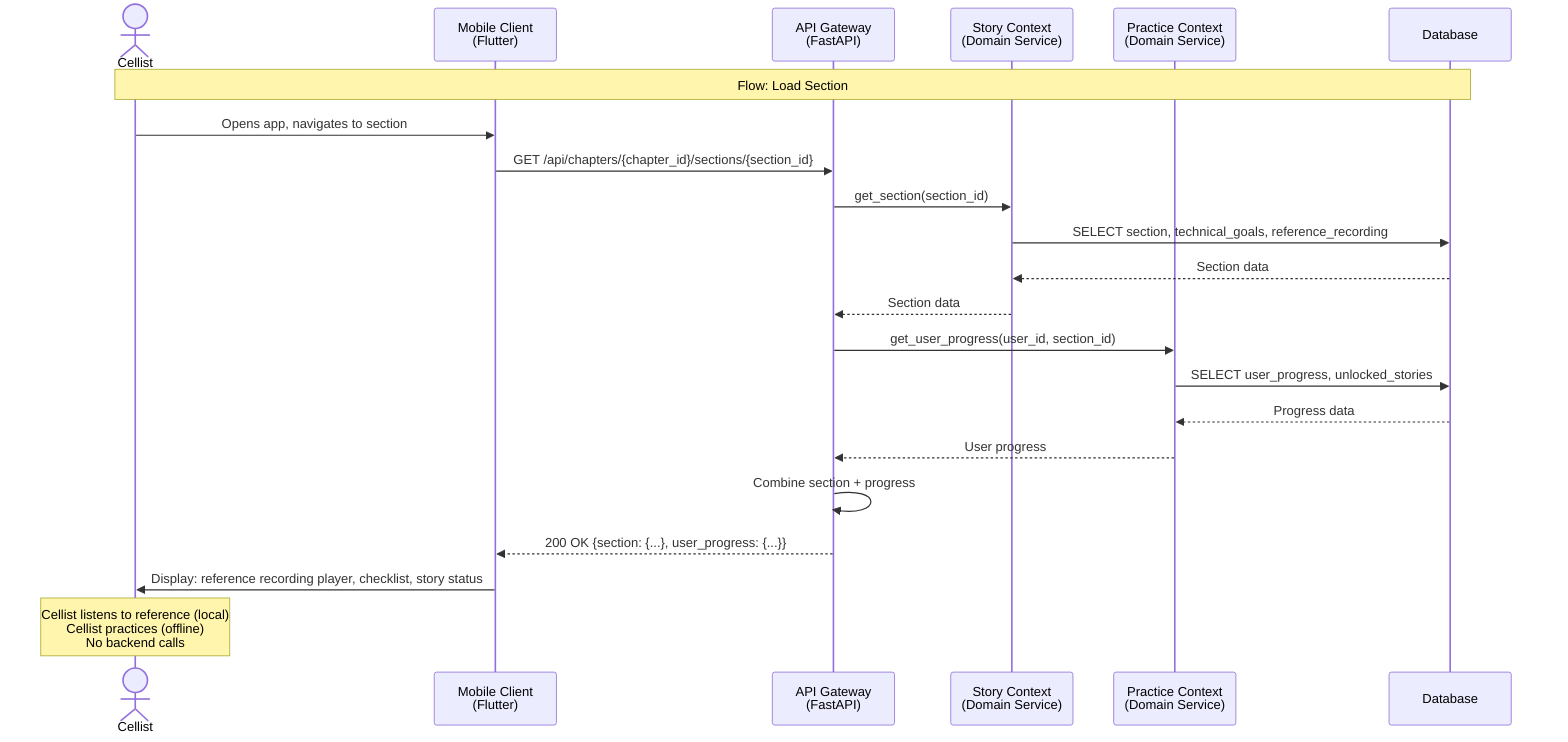 sequenceDiagram
    actor Cellist
    participant MobileClient as Mobile Client<br/>(Flutter)
    participant APIGateway as API Gateway<br/>(FastAPI)
    participant StoryContext as Story Context<br/>(Domain Service)
    participant PracticeContext as Practice Context<br/>(Domain Service)
    participant Database as Database

    Note over Cellist,Database: Flow: Load Section
    
    Cellist->>MobileClient: Opens app, navigates to section
    
    MobileClient->>APIGateway: GET /api/chapters/{chapter_id}/sections/{section_id}
    
    APIGateway->>StoryContext: get_section(section_id)
    StoryContext->>Database: SELECT section, technical_goals, reference_recording
    Database-->>StoryContext: Section data
    StoryContext-->>APIGateway: Section data
    
    APIGateway->>PracticeContext: get_user_progress(user_id, section_id)
    PracticeContext->>Database: SELECT user_progress, unlocked_stories
    Database-->>PracticeContext: Progress data
    PracticeContext-->>APIGateway: User progress
    
    APIGateway->>APIGateway: Combine section + progress
    APIGateway-->>MobileClient: 200 OK {section: {...}, user_progress: {...}}
    
    MobileClient->>Cellist: Display: reference recording player, checklist, story status
    
    Note over Cellist: Cellist listens to reference (local)<br/>Cellist practices (offline)<br/>No backend calls